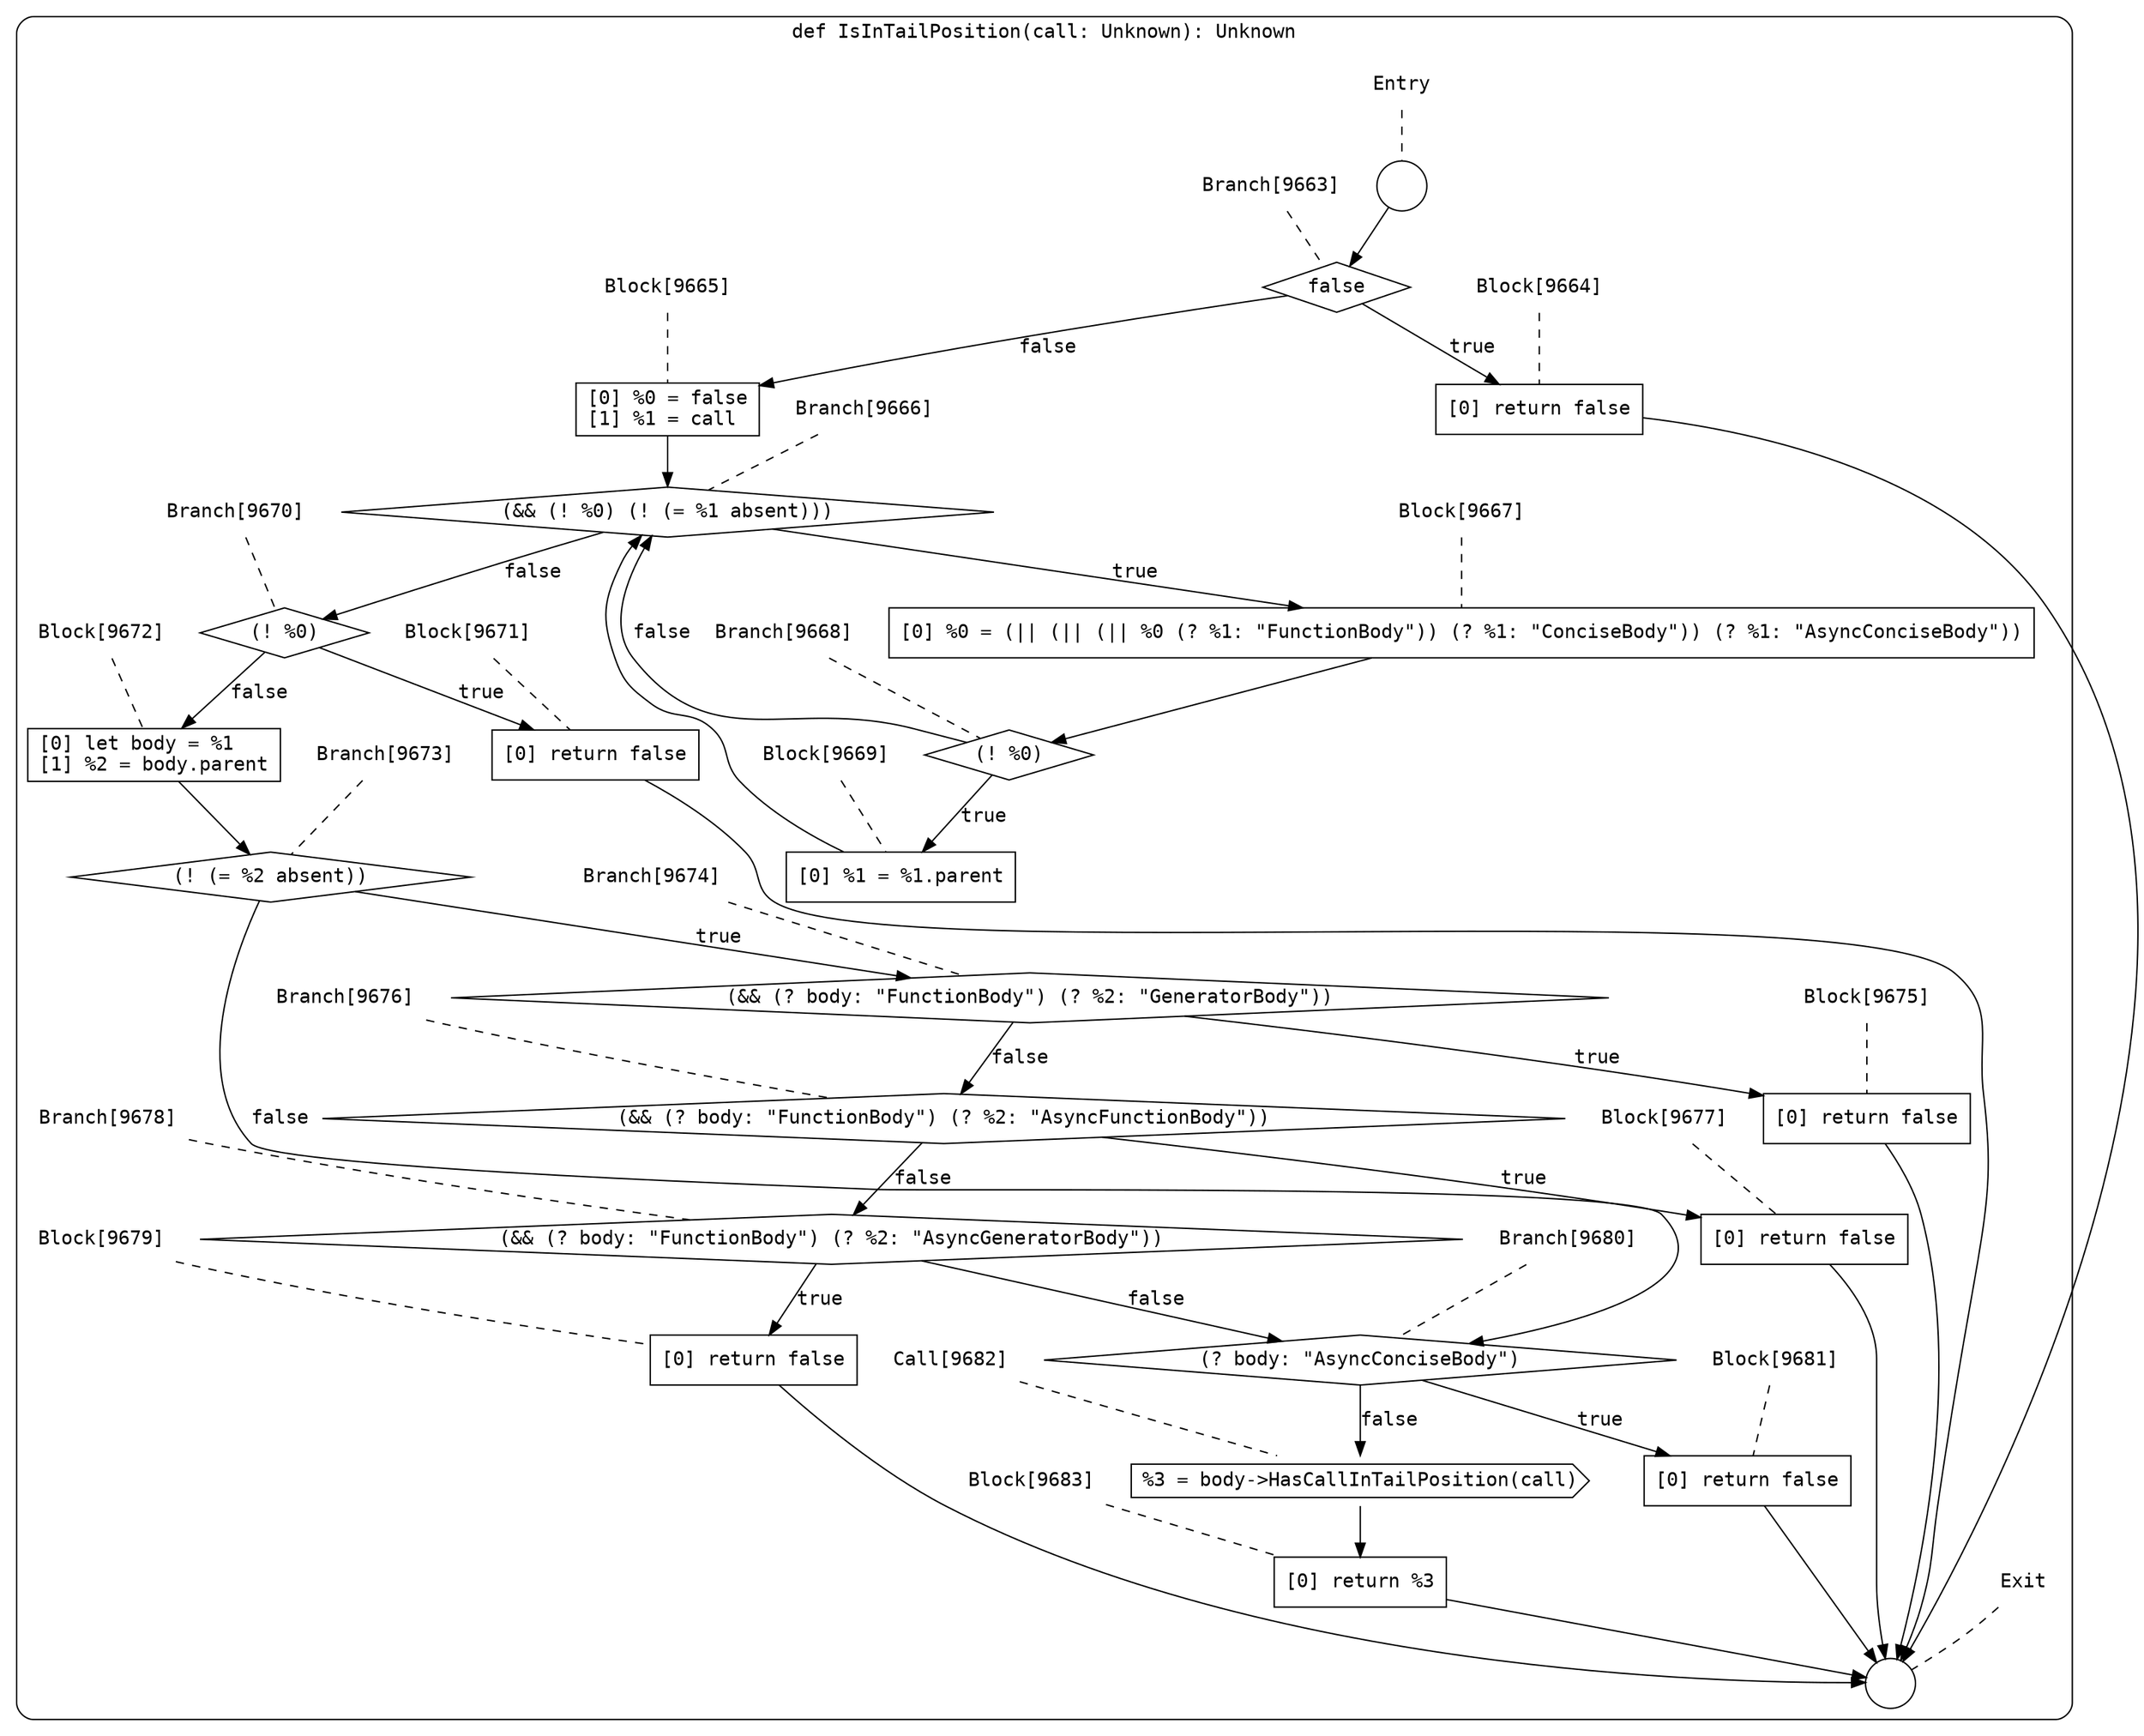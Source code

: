 digraph {
  graph [fontname = "Consolas"]
  node [fontname = "Consolas"]
  edge [fontname = "Consolas"]
  subgraph cluster1719 {
    label = "def IsInTailPosition(call: Unknown): Unknown"
    style = rounded
    cluster1719_entry_name [shape=none, label=<<font color="black">Entry</font>>]
    cluster1719_entry_name -> cluster1719_entry [arrowhead=none, color="black", style=dashed]
    cluster1719_entry [shape=circle label=" " color="black" fillcolor="white" style=filled]
    cluster1719_entry -> node9663 [color="black"]
    cluster1719_exit_name [shape=none, label=<<font color="black">Exit</font>>]
    cluster1719_exit_name -> cluster1719_exit [arrowhead=none, color="black", style=dashed]
    cluster1719_exit [shape=circle label=" " color="black" fillcolor="white" style=filled]
    node9663_name [shape=none, label=<<font color="black">Branch[9663]</font>>]
    node9663_name -> node9663 [arrowhead=none, color="black", style=dashed]
    node9663 [shape=diamond, label=<<font color="black">false</font>> color="black" fillcolor="white", style=filled]
    node9663 -> node9664 [label=<<font color="black">true</font>> color="black"]
    node9663 -> node9665 [label=<<font color="black">false</font>> color="black"]
    node9664_name [shape=none, label=<<font color="black">Block[9664]</font>>]
    node9664_name -> node9664 [arrowhead=none, color="black", style=dashed]
    node9664 [shape=box, label=<<font color="black">[0] return false<BR ALIGN="LEFT"/></font>> color="black" fillcolor="white", style=filled]
    node9664 -> cluster1719_exit [color="black"]
    node9665_name [shape=none, label=<<font color="black">Block[9665]</font>>]
    node9665_name -> node9665 [arrowhead=none, color="black", style=dashed]
    node9665 [shape=box, label=<<font color="black">[0] %0 = false<BR ALIGN="LEFT"/>[1] %1 = call<BR ALIGN="LEFT"/></font>> color="black" fillcolor="white", style=filled]
    node9665 -> node9666 [color="black"]
    node9666_name [shape=none, label=<<font color="black">Branch[9666]</font>>]
    node9666_name -> node9666 [arrowhead=none, color="black", style=dashed]
    node9666 [shape=diamond, label=<<font color="black">(&amp;&amp; (! %0) (! (= %1 absent)))</font>> color="black" fillcolor="white", style=filled]
    node9666 -> node9667 [label=<<font color="black">true</font>> color="black"]
    node9666 -> node9670 [label=<<font color="black">false</font>> color="black"]
    node9667_name [shape=none, label=<<font color="black">Block[9667]</font>>]
    node9667_name -> node9667 [arrowhead=none, color="black", style=dashed]
    node9667 [shape=box, label=<<font color="black">[0] %0 = (|| (|| (|| %0 (? %1: &quot;FunctionBody&quot;)) (? %1: &quot;ConciseBody&quot;)) (? %1: &quot;AsyncConciseBody&quot;))<BR ALIGN="LEFT"/></font>> color="black" fillcolor="white", style=filled]
    node9667 -> node9668 [color="black"]
    node9670_name [shape=none, label=<<font color="black">Branch[9670]</font>>]
    node9670_name -> node9670 [arrowhead=none, color="black", style=dashed]
    node9670 [shape=diamond, label=<<font color="black">(! %0)</font>> color="black" fillcolor="white", style=filled]
    node9670 -> node9671 [label=<<font color="black">true</font>> color="black"]
    node9670 -> node9672 [label=<<font color="black">false</font>> color="black"]
    node9668_name [shape=none, label=<<font color="black">Branch[9668]</font>>]
    node9668_name -> node9668 [arrowhead=none, color="black", style=dashed]
    node9668 [shape=diamond, label=<<font color="black">(! %0)</font>> color="black" fillcolor="white", style=filled]
    node9668 -> node9669 [label=<<font color="black">true</font>> color="black"]
    node9668 -> node9666 [label=<<font color="black">false</font>> color="black"]
    node9671_name [shape=none, label=<<font color="black">Block[9671]</font>>]
    node9671_name -> node9671 [arrowhead=none, color="black", style=dashed]
    node9671 [shape=box, label=<<font color="black">[0] return false<BR ALIGN="LEFT"/></font>> color="black" fillcolor="white", style=filled]
    node9671 -> cluster1719_exit [color="black"]
    node9672_name [shape=none, label=<<font color="black">Block[9672]</font>>]
    node9672_name -> node9672 [arrowhead=none, color="black", style=dashed]
    node9672 [shape=box, label=<<font color="black">[0] let body = %1<BR ALIGN="LEFT"/>[1] %2 = body.parent<BR ALIGN="LEFT"/></font>> color="black" fillcolor="white", style=filled]
    node9672 -> node9673 [color="black"]
    node9669_name [shape=none, label=<<font color="black">Block[9669]</font>>]
    node9669_name -> node9669 [arrowhead=none, color="black", style=dashed]
    node9669 [shape=box, label=<<font color="black">[0] %1 = %1.parent<BR ALIGN="LEFT"/></font>> color="black" fillcolor="white", style=filled]
    node9669 -> node9666 [color="black"]
    node9673_name [shape=none, label=<<font color="black">Branch[9673]</font>>]
    node9673_name -> node9673 [arrowhead=none, color="black", style=dashed]
    node9673 [shape=diamond, label=<<font color="black">(! (= %2 absent))</font>> color="black" fillcolor="white", style=filled]
    node9673 -> node9674 [label=<<font color="black">true</font>> color="black"]
    node9673 -> node9680 [label=<<font color="black">false</font>> color="black"]
    node9674_name [shape=none, label=<<font color="black">Branch[9674]</font>>]
    node9674_name -> node9674 [arrowhead=none, color="black", style=dashed]
    node9674 [shape=diamond, label=<<font color="black">(&amp;&amp; (? body: &quot;FunctionBody&quot;) (? %2: &quot;GeneratorBody&quot;))</font>> color="black" fillcolor="white", style=filled]
    node9674 -> node9675 [label=<<font color="black">true</font>> color="black"]
    node9674 -> node9676 [label=<<font color="black">false</font>> color="black"]
    node9680_name [shape=none, label=<<font color="black">Branch[9680]</font>>]
    node9680_name -> node9680 [arrowhead=none, color="black", style=dashed]
    node9680 [shape=diamond, label=<<font color="black">(? body: &quot;AsyncConciseBody&quot;)</font>> color="black" fillcolor="white", style=filled]
    node9680 -> node9681 [label=<<font color="black">true</font>> color="black"]
    node9680 -> node9682 [label=<<font color="black">false</font>> color="black"]
    node9675_name [shape=none, label=<<font color="black">Block[9675]</font>>]
    node9675_name -> node9675 [arrowhead=none, color="black", style=dashed]
    node9675 [shape=box, label=<<font color="black">[0] return false<BR ALIGN="LEFT"/></font>> color="black" fillcolor="white", style=filled]
    node9675 -> cluster1719_exit [color="black"]
    node9676_name [shape=none, label=<<font color="black">Branch[9676]</font>>]
    node9676_name -> node9676 [arrowhead=none, color="black", style=dashed]
    node9676 [shape=diamond, label=<<font color="black">(&amp;&amp; (? body: &quot;FunctionBody&quot;) (? %2: &quot;AsyncFunctionBody&quot;))</font>> color="black" fillcolor="white", style=filled]
    node9676 -> node9677 [label=<<font color="black">true</font>> color="black"]
    node9676 -> node9678 [label=<<font color="black">false</font>> color="black"]
    node9681_name [shape=none, label=<<font color="black">Block[9681]</font>>]
    node9681_name -> node9681 [arrowhead=none, color="black", style=dashed]
    node9681 [shape=box, label=<<font color="black">[0] return false<BR ALIGN="LEFT"/></font>> color="black" fillcolor="white", style=filled]
    node9681 -> cluster1719_exit [color="black"]
    node9682_name [shape=none, label=<<font color="black">Call[9682]</font>>]
    node9682_name -> node9682 [arrowhead=none, color="black", style=dashed]
    node9682 [shape=cds, label=<<font color="black">%3 = body-&gt;HasCallInTailPosition(call)</font>> color="black" fillcolor="white", style=filled]
    node9682 -> node9683 [color="black"]
    node9677_name [shape=none, label=<<font color="black">Block[9677]</font>>]
    node9677_name -> node9677 [arrowhead=none, color="black", style=dashed]
    node9677 [shape=box, label=<<font color="black">[0] return false<BR ALIGN="LEFT"/></font>> color="black" fillcolor="white", style=filled]
    node9677 -> cluster1719_exit [color="black"]
    node9678_name [shape=none, label=<<font color="black">Branch[9678]</font>>]
    node9678_name -> node9678 [arrowhead=none, color="black", style=dashed]
    node9678 [shape=diamond, label=<<font color="black">(&amp;&amp; (? body: &quot;FunctionBody&quot;) (? %2: &quot;AsyncGeneratorBody&quot;))</font>> color="black" fillcolor="white", style=filled]
    node9678 -> node9679 [label=<<font color="black">true</font>> color="black"]
    node9678 -> node9680 [label=<<font color="black">false</font>> color="black"]
    node9683_name [shape=none, label=<<font color="black">Block[9683]</font>>]
    node9683_name -> node9683 [arrowhead=none, color="black", style=dashed]
    node9683 [shape=box, label=<<font color="black">[0] return %3<BR ALIGN="LEFT"/></font>> color="black" fillcolor="white", style=filled]
    node9683 -> cluster1719_exit [color="black"]
    node9679_name [shape=none, label=<<font color="black">Block[9679]</font>>]
    node9679_name -> node9679 [arrowhead=none, color="black", style=dashed]
    node9679 [shape=box, label=<<font color="black">[0] return false<BR ALIGN="LEFT"/></font>> color="black" fillcolor="white", style=filled]
    node9679 -> cluster1719_exit [color="black"]
  }
}